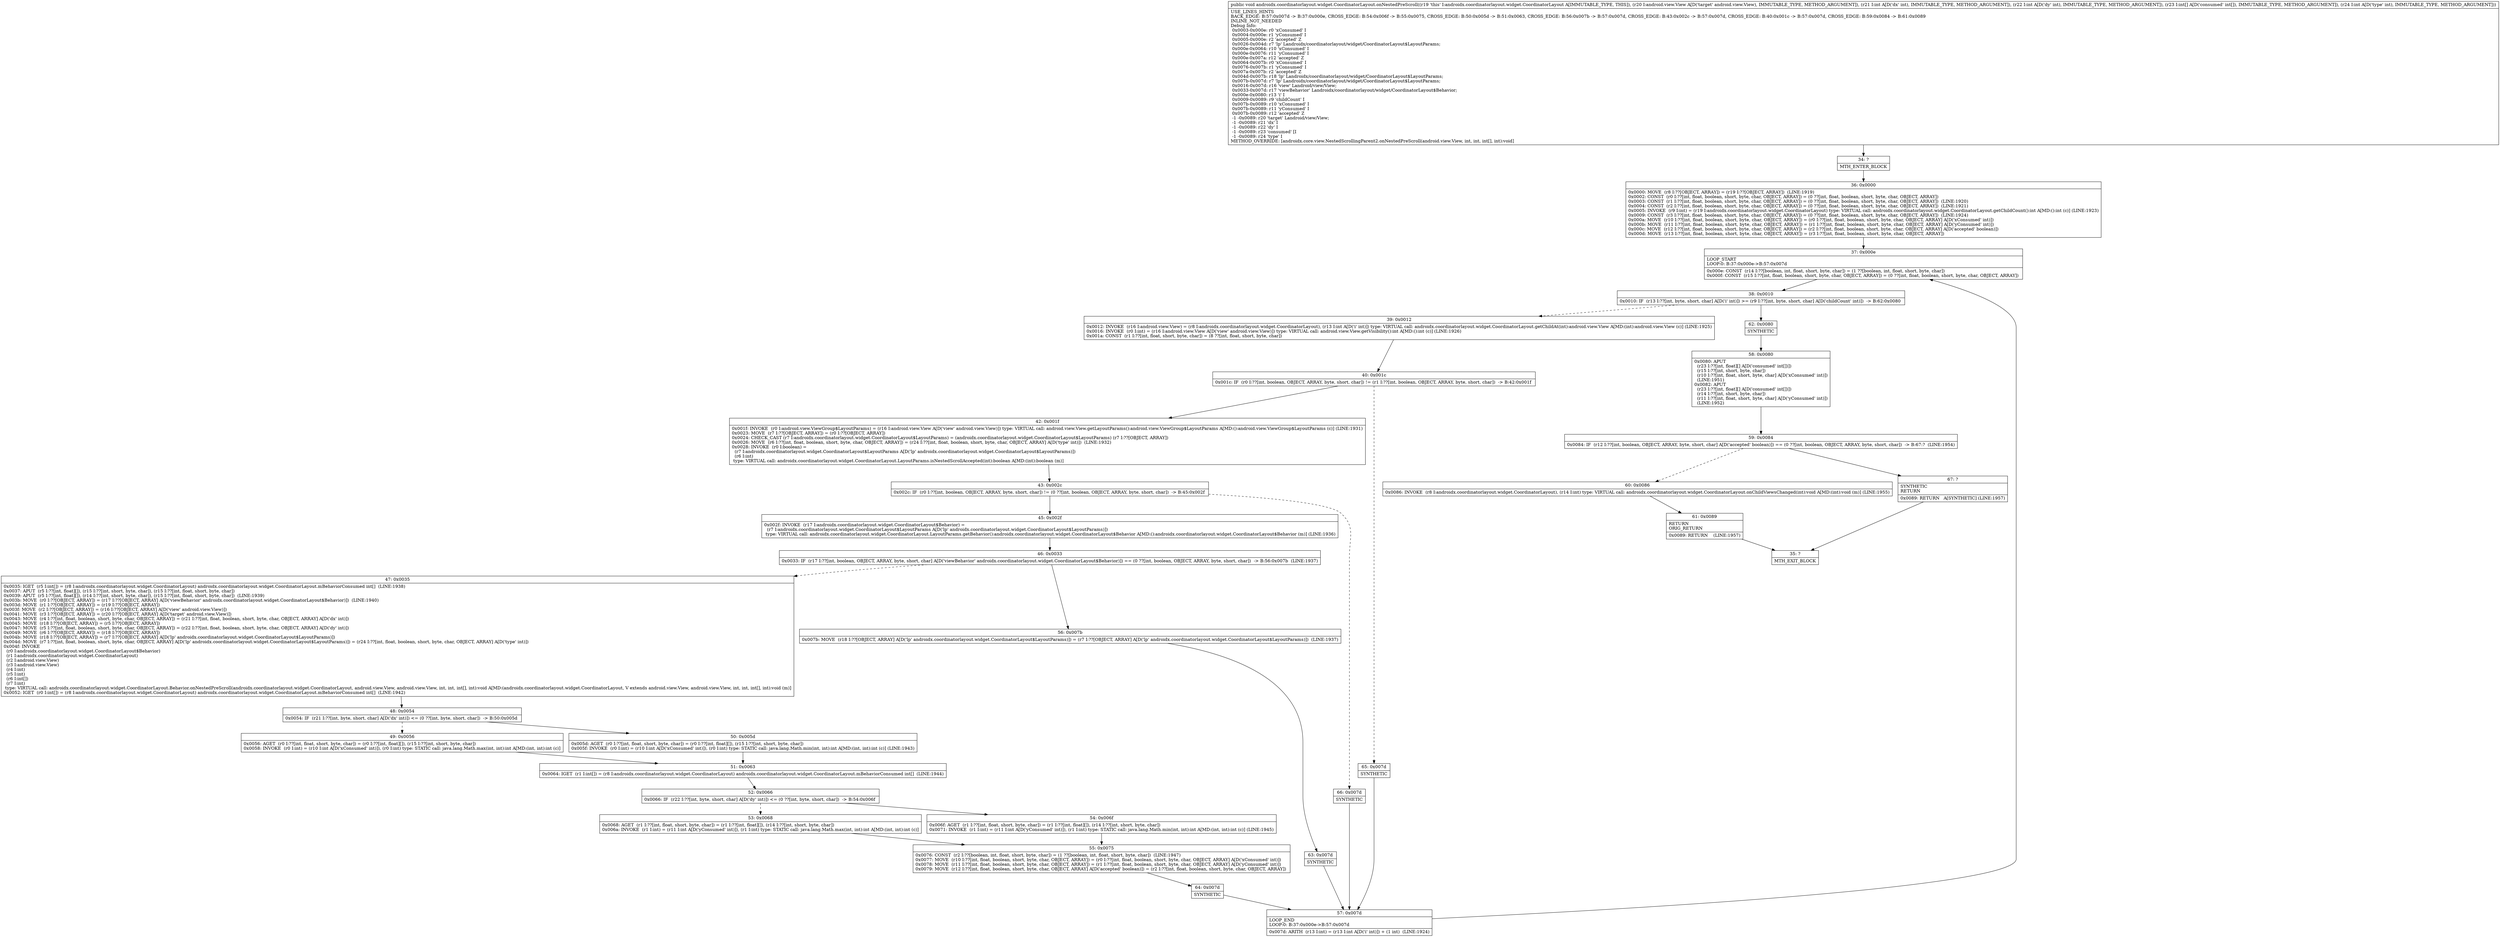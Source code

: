 digraph "CFG forandroidx.coordinatorlayout.widget.CoordinatorLayout.onNestedPreScroll(Landroid\/view\/View;II[II)V" {
Node_34 [shape=record,label="{34\:\ ?|MTH_ENTER_BLOCK\l}"];
Node_36 [shape=record,label="{36\:\ 0x0000|0x0000: MOVE  (r8 I:??[OBJECT, ARRAY]) = (r19 I:??[OBJECT, ARRAY])  (LINE:1919)\l0x0002: CONST  (r0 I:??[int, float, boolean, short, byte, char, OBJECT, ARRAY]) = (0 ??[int, float, boolean, short, byte, char, OBJECT, ARRAY]) \l0x0003: CONST  (r1 I:??[int, float, boolean, short, byte, char, OBJECT, ARRAY]) = (0 ??[int, float, boolean, short, byte, char, OBJECT, ARRAY])  (LINE:1920)\l0x0004: CONST  (r2 I:??[int, float, boolean, short, byte, char, OBJECT, ARRAY]) = (0 ??[int, float, boolean, short, byte, char, OBJECT, ARRAY])  (LINE:1921)\l0x0005: INVOKE  (r9 I:int) = (r19 I:androidx.coordinatorlayout.widget.CoordinatorLayout) type: VIRTUAL call: androidx.coordinatorlayout.widget.CoordinatorLayout.getChildCount():int A[MD:():int (c)] (LINE:1923)\l0x0009: CONST  (r3 I:??[int, float, boolean, short, byte, char, OBJECT, ARRAY]) = (0 ??[int, float, boolean, short, byte, char, OBJECT, ARRAY])  (LINE:1924)\l0x000a: MOVE  (r10 I:??[int, float, boolean, short, byte, char, OBJECT, ARRAY]) = (r0 I:??[int, float, boolean, short, byte, char, OBJECT, ARRAY] A[D('xConsumed' int)]) \l0x000b: MOVE  (r11 I:??[int, float, boolean, short, byte, char, OBJECT, ARRAY]) = (r1 I:??[int, float, boolean, short, byte, char, OBJECT, ARRAY] A[D('yConsumed' int)]) \l0x000c: MOVE  (r12 I:??[int, float, boolean, short, byte, char, OBJECT, ARRAY]) = (r2 I:??[int, float, boolean, short, byte, char, OBJECT, ARRAY] A[D('accepted' boolean)]) \l0x000d: MOVE  (r13 I:??[int, float, boolean, short, byte, char, OBJECT, ARRAY]) = (r3 I:??[int, float, boolean, short, byte, char, OBJECT, ARRAY]) \l}"];
Node_37 [shape=record,label="{37\:\ 0x000e|LOOP_START\lLOOP:0: B:37:0x000e\-\>B:57:0x007d\l|0x000e: CONST  (r14 I:??[boolean, int, float, short, byte, char]) = (1 ??[boolean, int, float, short, byte, char]) \l0x000f: CONST  (r15 I:??[int, float, boolean, short, byte, char, OBJECT, ARRAY]) = (0 ??[int, float, boolean, short, byte, char, OBJECT, ARRAY]) \l}"];
Node_38 [shape=record,label="{38\:\ 0x0010|0x0010: IF  (r13 I:??[int, byte, short, char] A[D('i' int)]) \>= (r9 I:??[int, byte, short, char] A[D('childCount' int)])  \-\> B:62:0x0080 \l}"];
Node_39 [shape=record,label="{39\:\ 0x0012|0x0012: INVOKE  (r16 I:android.view.View) = (r8 I:androidx.coordinatorlayout.widget.CoordinatorLayout), (r13 I:int A[D('i' int)]) type: VIRTUAL call: androidx.coordinatorlayout.widget.CoordinatorLayout.getChildAt(int):android.view.View A[MD:(int):android.view.View (c)] (LINE:1925)\l0x0016: INVOKE  (r0 I:int) = (r16 I:android.view.View A[D('view' android.view.View)]) type: VIRTUAL call: android.view.View.getVisibility():int A[MD:():int (c)] (LINE:1926)\l0x001a: CONST  (r1 I:??[int, float, short, byte, char]) = (8 ??[int, float, short, byte, char]) \l}"];
Node_40 [shape=record,label="{40\:\ 0x001c|0x001c: IF  (r0 I:??[int, boolean, OBJECT, ARRAY, byte, short, char]) != (r1 I:??[int, boolean, OBJECT, ARRAY, byte, short, char])  \-\> B:42:0x001f \l}"];
Node_42 [shape=record,label="{42\:\ 0x001f|0x001f: INVOKE  (r0 I:android.view.ViewGroup$LayoutParams) = (r16 I:android.view.View A[D('view' android.view.View)]) type: VIRTUAL call: android.view.View.getLayoutParams():android.view.ViewGroup$LayoutParams A[MD:():android.view.ViewGroup$LayoutParams (c)] (LINE:1931)\l0x0023: MOVE  (r7 I:??[OBJECT, ARRAY]) = (r0 I:??[OBJECT, ARRAY]) \l0x0024: CHECK_CAST (r7 I:androidx.coordinatorlayout.widget.CoordinatorLayout$LayoutParams) = (androidx.coordinatorlayout.widget.CoordinatorLayout$LayoutParams) (r7 I:??[OBJECT, ARRAY]) \l0x0026: MOVE  (r6 I:??[int, float, boolean, short, byte, char, OBJECT, ARRAY]) = (r24 I:??[int, float, boolean, short, byte, char, OBJECT, ARRAY] A[D('type' int)])  (LINE:1932)\l0x0028: INVOKE  (r0 I:boolean) = \l  (r7 I:androidx.coordinatorlayout.widget.CoordinatorLayout$LayoutParams A[D('lp' androidx.coordinatorlayout.widget.CoordinatorLayout$LayoutParams)])\l  (r6 I:int)\l type: VIRTUAL call: androidx.coordinatorlayout.widget.CoordinatorLayout.LayoutParams.isNestedScrollAccepted(int):boolean A[MD:(int):boolean (m)]\l}"];
Node_43 [shape=record,label="{43\:\ 0x002c|0x002c: IF  (r0 I:??[int, boolean, OBJECT, ARRAY, byte, short, char]) != (0 ??[int, boolean, OBJECT, ARRAY, byte, short, char])  \-\> B:45:0x002f \l}"];
Node_45 [shape=record,label="{45\:\ 0x002f|0x002f: INVOKE  (r17 I:androidx.coordinatorlayout.widget.CoordinatorLayout$Behavior) = \l  (r7 I:androidx.coordinatorlayout.widget.CoordinatorLayout$LayoutParams A[D('lp' androidx.coordinatorlayout.widget.CoordinatorLayout$LayoutParams)])\l type: VIRTUAL call: androidx.coordinatorlayout.widget.CoordinatorLayout.LayoutParams.getBehavior():androidx.coordinatorlayout.widget.CoordinatorLayout$Behavior A[MD:():androidx.coordinatorlayout.widget.CoordinatorLayout$Behavior (m)] (LINE:1936)\l}"];
Node_46 [shape=record,label="{46\:\ 0x0033|0x0033: IF  (r17 I:??[int, boolean, OBJECT, ARRAY, byte, short, char] A[D('viewBehavior' androidx.coordinatorlayout.widget.CoordinatorLayout$Behavior)]) == (0 ??[int, boolean, OBJECT, ARRAY, byte, short, char])  \-\> B:56:0x007b  (LINE:1937)\l}"];
Node_47 [shape=record,label="{47\:\ 0x0035|0x0035: IGET  (r5 I:int[]) = (r8 I:androidx.coordinatorlayout.widget.CoordinatorLayout) androidx.coordinatorlayout.widget.CoordinatorLayout.mBehaviorConsumed int[]  (LINE:1938)\l0x0037: APUT  (r5 I:??[int, float][]), (r15 I:??[int, short, byte, char]), (r15 I:??[int, float, short, byte, char]) \l0x0039: APUT  (r5 I:??[int, float][]), (r14 I:??[int, short, byte, char]), (r15 I:??[int, float, short, byte, char])  (LINE:1939)\l0x003b: MOVE  (r0 I:??[OBJECT, ARRAY]) = (r17 I:??[OBJECT, ARRAY] A[D('viewBehavior' androidx.coordinatorlayout.widget.CoordinatorLayout$Behavior)])  (LINE:1940)\l0x003d: MOVE  (r1 I:??[OBJECT, ARRAY]) = (r19 I:??[OBJECT, ARRAY]) \l0x003f: MOVE  (r2 I:??[OBJECT, ARRAY]) = (r16 I:??[OBJECT, ARRAY] A[D('view' android.view.View)]) \l0x0041: MOVE  (r3 I:??[OBJECT, ARRAY]) = (r20 I:??[OBJECT, ARRAY] A[D('target' android.view.View)]) \l0x0043: MOVE  (r4 I:??[int, float, boolean, short, byte, char, OBJECT, ARRAY]) = (r21 I:??[int, float, boolean, short, byte, char, OBJECT, ARRAY] A[D('dx' int)]) \l0x0045: MOVE  (r18 I:??[OBJECT, ARRAY]) = (r5 I:??[OBJECT, ARRAY]) \l0x0047: MOVE  (r5 I:??[int, float, boolean, short, byte, char, OBJECT, ARRAY]) = (r22 I:??[int, float, boolean, short, byte, char, OBJECT, ARRAY] A[D('dy' int)]) \l0x0049: MOVE  (r6 I:??[OBJECT, ARRAY]) = (r18 I:??[OBJECT, ARRAY]) \l0x004b: MOVE  (r18 I:??[OBJECT, ARRAY]) = (r7 I:??[OBJECT, ARRAY] A[D('lp' androidx.coordinatorlayout.widget.CoordinatorLayout$LayoutParams)]) \l0x004d: MOVE  (r7 I:??[int, float, boolean, short, byte, char, OBJECT, ARRAY] A[D('lp' androidx.coordinatorlayout.widget.CoordinatorLayout$LayoutParams)]) = (r24 I:??[int, float, boolean, short, byte, char, OBJECT, ARRAY] A[D('type' int)]) \l0x004f: INVOKE  \l  (r0 I:androidx.coordinatorlayout.widget.CoordinatorLayout$Behavior)\l  (r1 I:androidx.coordinatorlayout.widget.CoordinatorLayout)\l  (r2 I:android.view.View)\l  (r3 I:android.view.View)\l  (r4 I:int)\l  (r5 I:int)\l  (r6 I:int[])\l  (r7 I:int)\l type: VIRTUAL call: androidx.coordinatorlayout.widget.CoordinatorLayout.Behavior.onNestedPreScroll(androidx.coordinatorlayout.widget.CoordinatorLayout, android.view.View, android.view.View, int, int, int[], int):void A[MD:(androidx.coordinatorlayout.widget.CoordinatorLayout, V extends android.view.View, android.view.View, int, int, int[], int):void (m)]\l0x0052: IGET  (r0 I:int[]) = (r8 I:androidx.coordinatorlayout.widget.CoordinatorLayout) androidx.coordinatorlayout.widget.CoordinatorLayout.mBehaviorConsumed int[]  (LINE:1942)\l}"];
Node_48 [shape=record,label="{48\:\ 0x0054|0x0054: IF  (r21 I:??[int, byte, short, char] A[D('dx' int)]) \<= (0 ??[int, byte, short, char])  \-\> B:50:0x005d \l}"];
Node_49 [shape=record,label="{49\:\ 0x0056|0x0056: AGET  (r0 I:??[int, float, short, byte, char]) = (r0 I:??[int, float][]), (r15 I:??[int, short, byte, char]) \l0x0058: INVOKE  (r0 I:int) = (r10 I:int A[D('xConsumed' int)]), (r0 I:int) type: STATIC call: java.lang.Math.max(int, int):int A[MD:(int, int):int (c)]\l}"];
Node_51 [shape=record,label="{51\:\ 0x0063|0x0064: IGET  (r1 I:int[]) = (r8 I:androidx.coordinatorlayout.widget.CoordinatorLayout) androidx.coordinatorlayout.widget.CoordinatorLayout.mBehaviorConsumed int[]  (LINE:1944)\l}"];
Node_52 [shape=record,label="{52\:\ 0x0066|0x0066: IF  (r22 I:??[int, byte, short, char] A[D('dy' int)]) \<= (0 ??[int, byte, short, char])  \-\> B:54:0x006f \l}"];
Node_53 [shape=record,label="{53\:\ 0x0068|0x0068: AGET  (r1 I:??[int, float, short, byte, char]) = (r1 I:??[int, float][]), (r14 I:??[int, short, byte, char]) \l0x006a: INVOKE  (r1 I:int) = (r11 I:int A[D('yConsumed' int)]), (r1 I:int) type: STATIC call: java.lang.Math.max(int, int):int A[MD:(int, int):int (c)]\l}"];
Node_55 [shape=record,label="{55\:\ 0x0075|0x0076: CONST  (r2 I:??[boolean, int, float, short, byte, char]) = (1 ??[boolean, int, float, short, byte, char])  (LINE:1947)\l0x0077: MOVE  (r10 I:??[int, float, boolean, short, byte, char, OBJECT, ARRAY]) = (r0 I:??[int, float, boolean, short, byte, char, OBJECT, ARRAY] A[D('xConsumed' int)]) \l0x0078: MOVE  (r11 I:??[int, float, boolean, short, byte, char, OBJECT, ARRAY]) = (r1 I:??[int, float, boolean, short, byte, char, OBJECT, ARRAY] A[D('yConsumed' int)]) \l0x0079: MOVE  (r12 I:??[int, float, boolean, short, byte, char, OBJECT, ARRAY] A[D('accepted' boolean)]) = (r2 I:??[int, float, boolean, short, byte, char, OBJECT, ARRAY]) \l}"];
Node_64 [shape=record,label="{64\:\ 0x007d|SYNTHETIC\l}"];
Node_57 [shape=record,label="{57\:\ 0x007d|LOOP_END\lLOOP:0: B:37:0x000e\-\>B:57:0x007d\l|0x007d: ARITH  (r13 I:int) = (r13 I:int A[D('i' int)]) + (1 int)  (LINE:1924)\l}"];
Node_54 [shape=record,label="{54\:\ 0x006f|0x006f: AGET  (r1 I:??[int, float, short, byte, char]) = (r1 I:??[int, float][]), (r14 I:??[int, short, byte, char]) \l0x0071: INVOKE  (r1 I:int) = (r11 I:int A[D('yConsumed' int)]), (r1 I:int) type: STATIC call: java.lang.Math.min(int, int):int A[MD:(int, int):int (c)] (LINE:1945)\l}"];
Node_50 [shape=record,label="{50\:\ 0x005d|0x005d: AGET  (r0 I:??[int, float, short, byte, char]) = (r0 I:??[int, float][]), (r15 I:??[int, short, byte, char]) \l0x005f: INVOKE  (r0 I:int) = (r10 I:int A[D('xConsumed' int)]), (r0 I:int) type: STATIC call: java.lang.Math.min(int, int):int A[MD:(int, int):int (c)] (LINE:1943)\l}"];
Node_56 [shape=record,label="{56\:\ 0x007b|0x007b: MOVE  (r18 I:??[OBJECT, ARRAY] A[D('lp' androidx.coordinatorlayout.widget.CoordinatorLayout$LayoutParams)]) = (r7 I:??[OBJECT, ARRAY] A[D('lp' androidx.coordinatorlayout.widget.CoordinatorLayout$LayoutParams)])  (LINE:1937)\l}"];
Node_63 [shape=record,label="{63\:\ 0x007d|SYNTHETIC\l}"];
Node_66 [shape=record,label="{66\:\ 0x007d|SYNTHETIC\l}"];
Node_65 [shape=record,label="{65\:\ 0x007d|SYNTHETIC\l}"];
Node_62 [shape=record,label="{62\:\ 0x0080|SYNTHETIC\l}"];
Node_58 [shape=record,label="{58\:\ 0x0080|0x0080: APUT  \l  (r23 I:??[int, float][] A[D('consumed' int[])])\l  (r15 I:??[int, short, byte, char])\l  (r10 I:??[int, float, short, byte, char] A[D('xConsumed' int)])\l  (LINE:1951)\l0x0082: APUT  \l  (r23 I:??[int, float][] A[D('consumed' int[])])\l  (r14 I:??[int, short, byte, char])\l  (r11 I:??[int, float, short, byte, char] A[D('yConsumed' int)])\l  (LINE:1952)\l}"];
Node_59 [shape=record,label="{59\:\ 0x0084|0x0084: IF  (r12 I:??[int, boolean, OBJECT, ARRAY, byte, short, char] A[D('accepted' boolean)]) == (0 ??[int, boolean, OBJECT, ARRAY, byte, short, char])  \-\> B:67:?  (LINE:1954)\l}"];
Node_60 [shape=record,label="{60\:\ 0x0086|0x0086: INVOKE  (r8 I:androidx.coordinatorlayout.widget.CoordinatorLayout), (r14 I:int) type: VIRTUAL call: androidx.coordinatorlayout.widget.CoordinatorLayout.onChildViewsChanged(int):void A[MD:(int):void (m)] (LINE:1955)\l}"];
Node_61 [shape=record,label="{61\:\ 0x0089|RETURN\lORIG_RETURN\l|0x0089: RETURN    (LINE:1957)\l}"];
Node_35 [shape=record,label="{35\:\ ?|MTH_EXIT_BLOCK\l}"];
Node_67 [shape=record,label="{67\:\ ?|SYNTHETIC\lRETURN\l|0x0089: RETURN   A[SYNTHETIC] (LINE:1957)\l}"];
MethodNode[shape=record,label="{public void androidx.coordinatorlayout.widget.CoordinatorLayout.onNestedPreScroll((r19 'this' I:androidx.coordinatorlayout.widget.CoordinatorLayout A[IMMUTABLE_TYPE, THIS]), (r20 I:android.view.View A[D('target' android.view.View), IMMUTABLE_TYPE, METHOD_ARGUMENT]), (r21 I:int A[D('dx' int), IMMUTABLE_TYPE, METHOD_ARGUMENT]), (r22 I:int A[D('dy' int), IMMUTABLE_TYPE, METHOD_ARGUMENT]), (r23 I:int[] A[D('consumed' int[]), IMMUTABLE_TYPE, METHOD_ARGUMENT]), (r24 I:int A[D('type' int), IMMUTABLE_TYPE, METHOD_ARGUMENT]))  | USE_LINES_HINTS\lBACK_EDGE: B:57:0x007d \-\> B:37:0x000e, CROSS_EDGE: B:54:0x006f \-\> B:55:0x0075, CROSS_EDGE: B:50:0x005d \-\> B:51:0x0063, CROSS_EDGE: B:56:0x007b \-\> B:57:0x007d, CROSS_EDGE: B:43:0x002c \-\> B:57:0x007d, CROSS_EDGE: B:40:0x001c \-\> B:57:0x007d, CROSS_EDGE: B:59:0x0084 \-\> B:61:0x0089\lINLINE_NOT_NEEDED\lDebug Info:\l  0x0003\-0x000e: r0 'xConsumed' I\l  0x0004\-0x000e: r1 'yConsumed' I\l  0x0005\-0x000e: r2 'accepted' Z\l  0x0026\-0x004d: r7 'lp' Landroidx\/coordinatorlayout\/widget\/CoordinatorLayout$LayoutParams;\l  0x000e\-0x0064: r10 'xConsumed' I\l  0x000e\-0x0076: r11 'yConsumed' I\l  0x000e\-0x007a: r12 'accepted' Z\l  0x0064\-0x007b: r0 'xConsumed' I\l  0x0076\-0x007b: r1 'yConsumed' I\l  0x007a\-0x007b: r2 'accepted' Z\l  0x004d\-0x007b: r18 'lp' Landroidx\/coordinatorlayout\/widget\/CoordinatorLayout$LayoutParams;\l  0x007b\-0x007d: r7 'lp' Landroidx\/coordinatorlayout\/widget\/CoordinatorLayout$LayoutParams;\l  0x0016\-0x007d: r16 'view' Landroid\/view\/View;\l  0x0033\-0x007d: r17 'viewBehavior' Landroidx\/coordinatorlayout\/widget\/CoordinatorLayout$Behavior;\l  0x000e\-0x0080: r13 'i' I\l  0x0009\-0x0089: r9 'childCount' I\l  0x007b\-0x0089: r10 'xConsumed' I\l  0x007b\-0x0089: r11 'yConsumed' I\l  0x007b\-0x0089: r12 'accepted' Z\l  \-1 \-0x0089: r20 'target' Landroid\/view\/View;\l  \-1 \-0x0089: r21 'dx' I\l  \-1 \-0x0089: r22 'dy' I\l  \-1 \-0x0089: r23 'consumed' [I\l  \-1 \-0x0089: r24 'type' I\lMETHOD_OVERRIDE: [androidx.core.view.NestedScrollingParent2.onNestedPreScroll(android.view.View, int, int, int[], int):void]\l}"];
MethodNode -> Node_34;Node_34 -> Node_36;
Node_36 -> Node_37;
Node_37 -> Node_38;
Node_38 -> Node_39[style=dashed];
Node_38 -> Node_62;
Node_39 -> Node_40;
Node_40 -> Node_42;
Node_40 -> Node_65[style=dashed];
Node_42 -> Node_43;
Node_43 -> Node_45;
Node_43 -> Node_66[style=dashed];
Node_45 -> Node_46;
Node_46 -> Node_47[style=dashed];
Node_46 -> Node_56;
Node_47 -> Node_48;
Node_48 -> Node_49[style=dashed];
Node_48 -> Node_50;
Node_49 -> Node_51;
Node_51 -> Node_52;
Node_52 -> Node_53[style=dashed];
Node_52 -> Node_54;
Node_53 -> Node_55;
Node_55 -> Node_64;
Node_64 -> Node_57;
Node_57 -> Node_37;
Node_54 -> Node_55;
Node_50 -> Node_51;
Node_56 -> Node_63;
Node_63 -> Node_57;
Node_66 -> Node_57;
Node_65 -> Node_57;
Node_62 -> Node_58;
Node_58 -> Node_59;
Node_59 -> Node_60[style=dashed];
Node_59 -> Node_67;
Node_60 -> Node_61;
Node_61 -> Node_35;
Node_67 -> Node_35;
}

